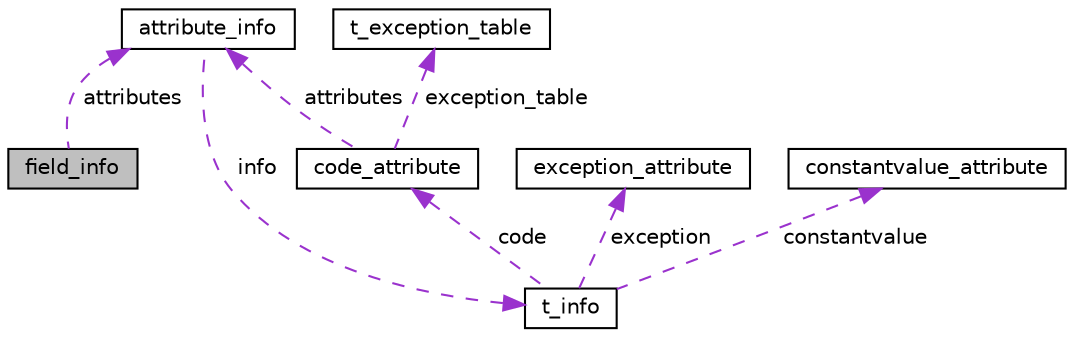 digraph "field_info"
{
 // LATEX_PDF_SIZE
  edge [fontname="Helvetica",fontsize="10",labelfontname="Helvetica",labelfontsize="10"];
  node [fontname="Helvetica",fontsize="10",shape=record];
  Node1 [label="field_info",height=0.2,width=0.4,color="black", fillcolor="grey75", style="filled", fontcolor="black",tooltip="Struct de armazenamento."];
  Node2 -> Node1 [dir="back",color="darkorchid3",fontsize="10",style="dashed",label=" attributes" ,fontname="Helvetica"];
  Node2 [label="attribute_info",height=0.2,width=0.4,color="black", fillcolor="white", style="filled",URL="$structattribute__info.html",tooltip="Estrutura de dados para salvar a posição do atributo na constantpool e seu tamanho."];
  Node3 -> Node2 [dir="back",color="darkorchid3",fontsize="10",style="dashed",label=" info" ,fontname="Helvetica"];
  Node3 [label="t_info",height=0.2,width=0.4,color="black", fillcolor="white", style="filled",URL="$uniont__info.html",tooltip="Estrutura de dados que agrega informações sobre cada atributo lido."];
  Node4 -> Node3 [dir="back",color="darkorchid3",fontsize="10",style="dashed",label=" code" ,fontname="Helvetica"];
  Node4 [label="code_attribute",height=0.2,width=0.4,color="black", fillcolor="white", style="filled",URL="$structcode__attribute.html",tooltip="Estrutura de dados para salvar atributos do tipo code."];
  Node5 -> Node4 [dir="back",color="darkorchid3",fontsize="10",style="dashed",label=" exception_table" ,fontname="Helvetica"];
  Node5 [label="t_exception_table",height=0.2,width=0.4,color="black", fillcolor="white", style="filled",URL="$structt__exception__table.html",tooltip="Struct para salvar exceções identificadas. Será utilizada como componente da struct \"code_attribute\"."];
  Node2 -> Node4 [dir="back",color="darkorchid3",fontsize="10",style="dashed",label=" attributes" ,fontname="Helvetica"];
  Node6 -> Node3 [dir="back",color="darkorchid3",fontsize="10",style="dashed",label=" exception" ,fontname="Helvetica"];
  Node6 [label="exception_attribute",height=0.2,width=0.4,color="black", fillcolor="white", style="filled",URL="$structexception__attribute.html",tooltip="Estrutura de dados para salvar atributos de tipo \"exception\"."];
  Node7 -> Node3 [dir="back",color="darkorchid3",fontsize="10",style="dashed",label=" constantvalue" ,fontname="Helvetica"];
  Node7 [label="constantvalue_attribute",height=0.2,width=0.4,color="black", fillcolor="white", style="filled",URL="$structconstantvalue__attribute.html",tooltip="Struct para carregar o index dos atributos da \"constantpool\"."];
}
